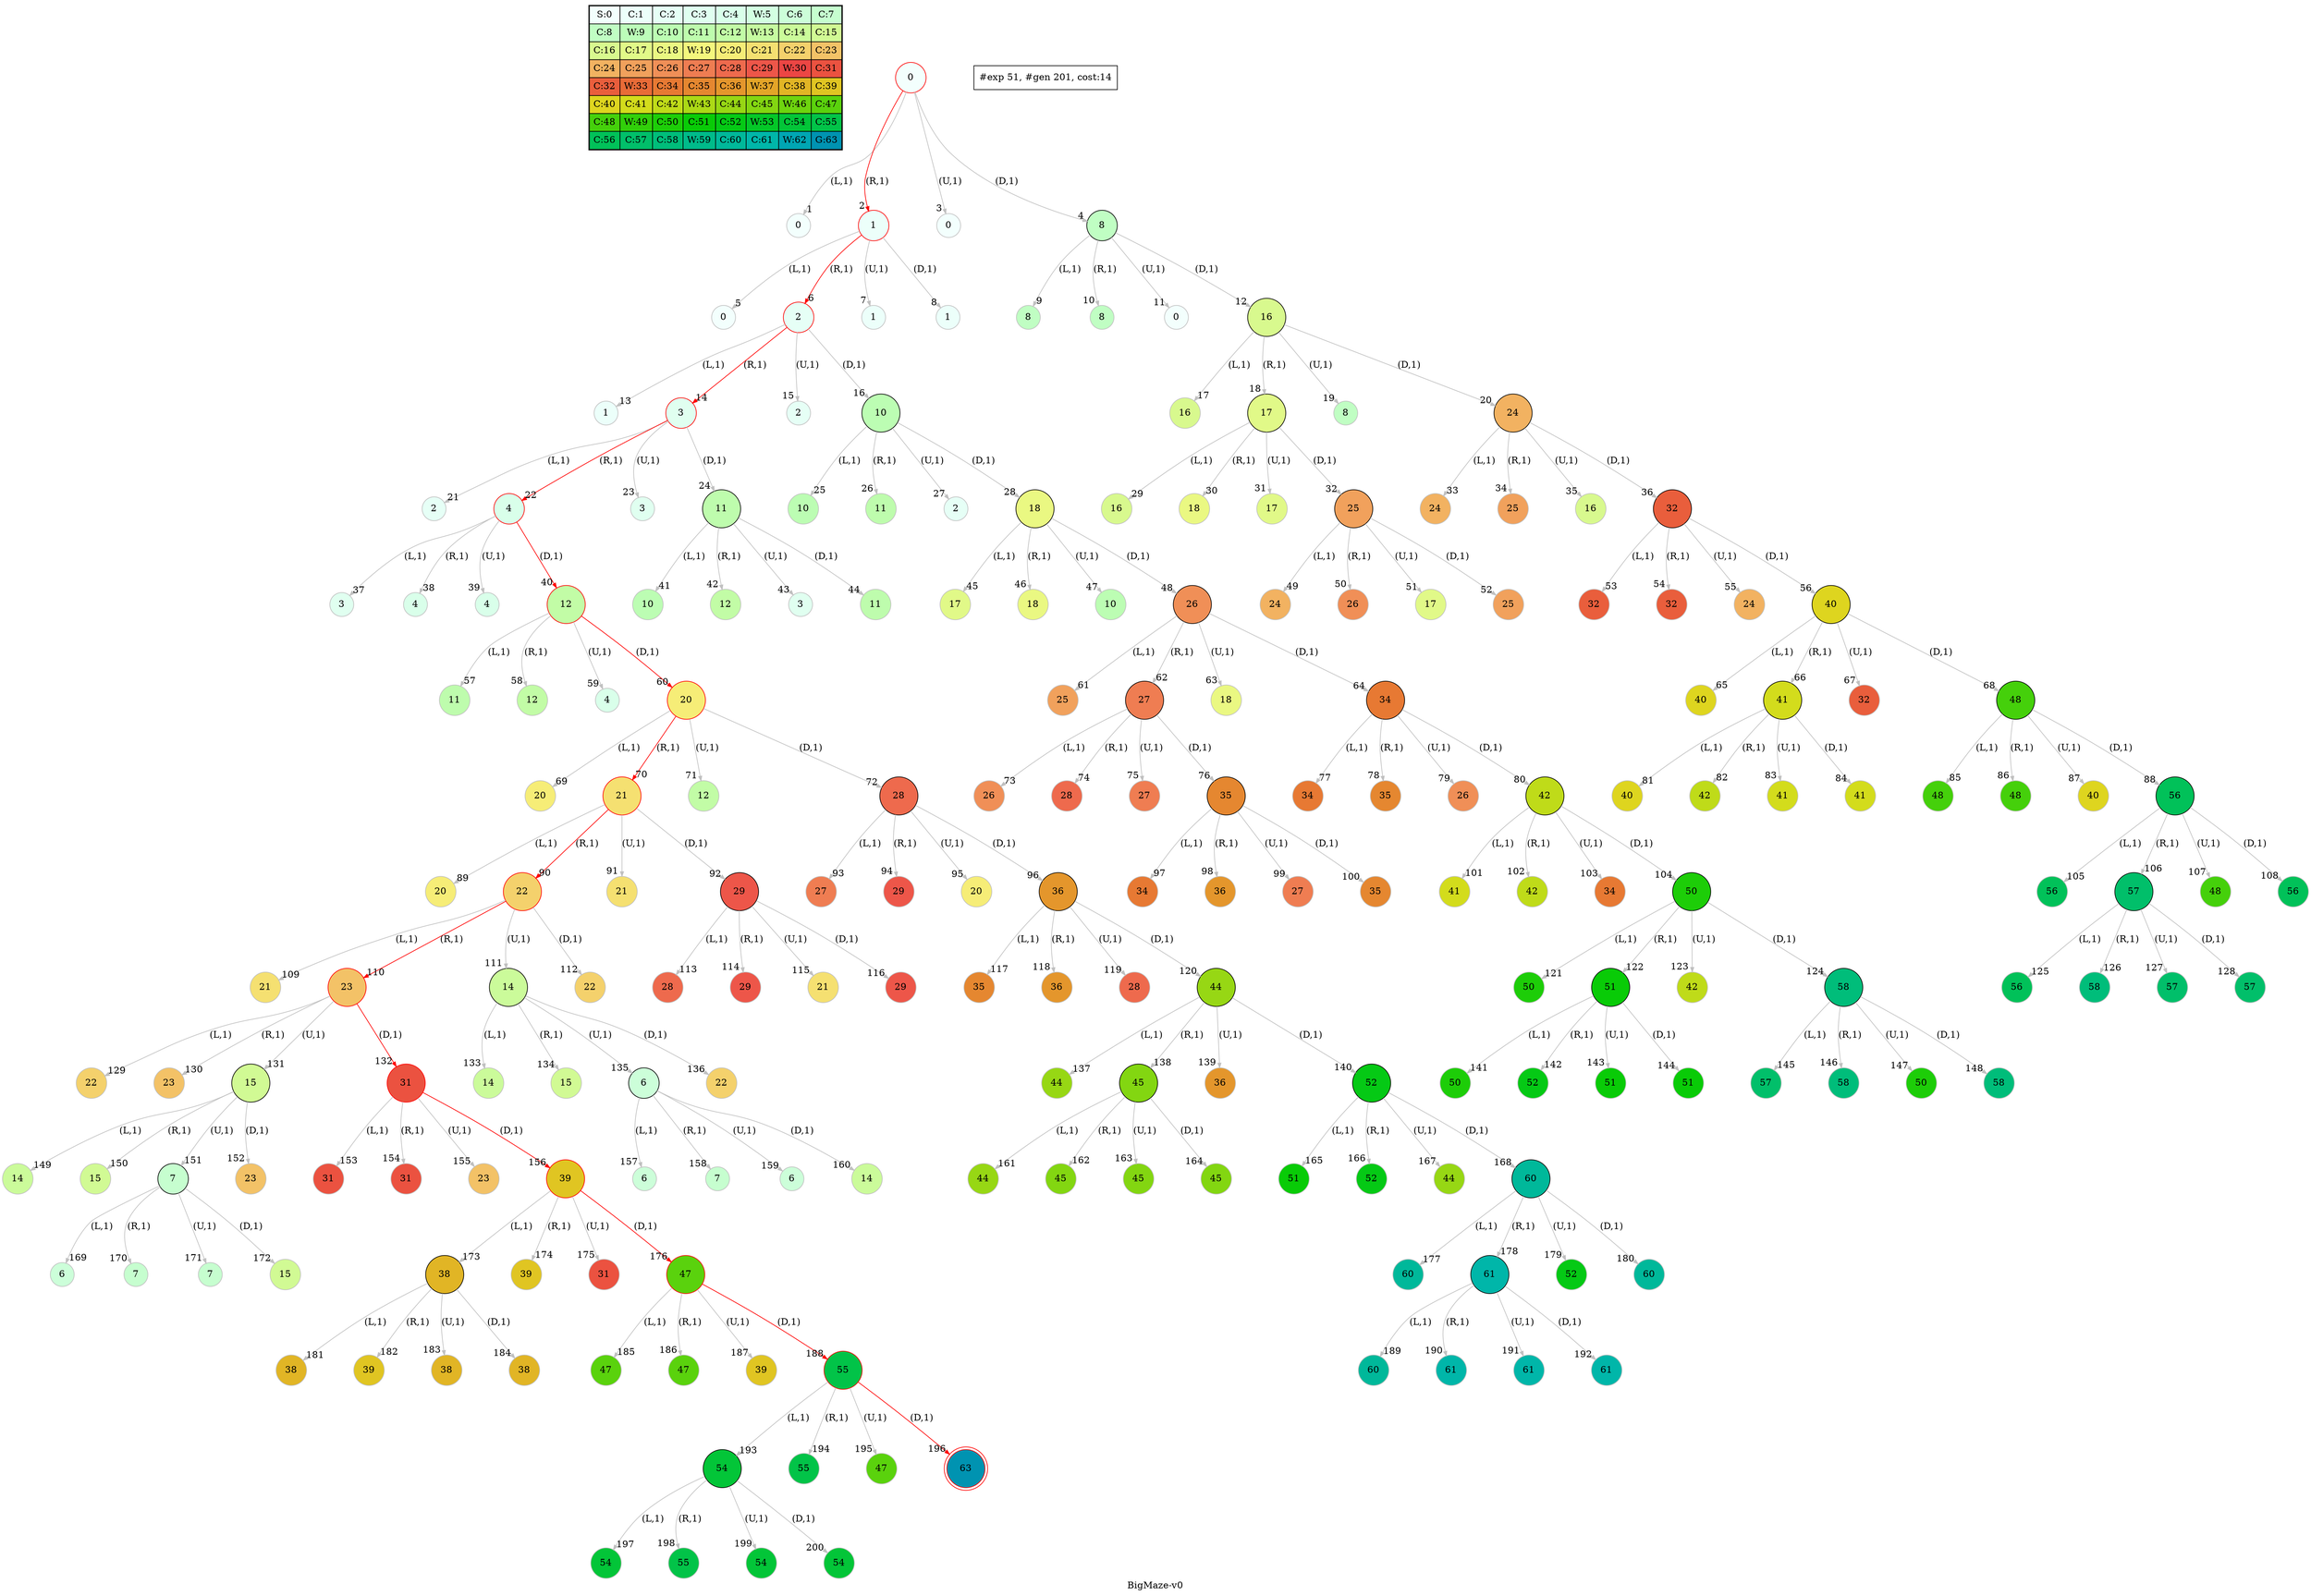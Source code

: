 digraph BigMaze { label="BigMaze-v0" nodesep=1 ranksep=1 node [shape=circle] edge [arrowsize=0.7] 
subgraph MAP {label=Map;map [shape=plaintext label=<<table border="1" cellpadding="5" cellspacing="0" cellborder="1"><tr><td bgcolor="0.46862745 0.04925994 0.99969645 1.        ">S:0</td><td bgcolor="0.45294118 0.07385253 0.99931706 1.        ">C:1</td><td bgcolor="0.4372549  0.09840028 0.99878599 1.        ">C:2</td><td bgcolor="0.42156863 0.12288829 0.99810333 1.        ">C:3</td><td bgcolor="0.40588235 0.1473017  0.99726917 1.        ">C:4</td><td bgcolor="0.39019608 0.17162568 0.99628365 1.        ">W:5</td><td bgcolor="0.3745098  0.19584547 0.99514692 1.        ">C:6</td><td bgcolor="0.35882353 0.21994636 0.99385914 1.        ">C:7</td></tr><tr><td bgcolor="0.34313725 0.24391372 0.99242051 1.        ">C:8</td><td bgcolor="0.32745098 0.267733   0.99083125 1.        ">W:9</td><td bgcolor="0.31176471 0.29138975 0.98909161 1.        ">C:10</td><td bgcolor="0.29607843 0.31486959 0.98720184 1.        ">C:11</td><td bgcolor="0.28039216 0.33815827 0.98516223 1.        ">C:12</td><td bgcolor="0.26470588 0.36124167 0.9829731  1.        ">W:13</td><td bgcolor="0.24901961 0.38410575 0.98063477 1.        ">C:14</td><td bgcolor="0.23333333 0.40673664 0.9781476  1.        ">C:15</td></tr><tr><td bgcolor="0.21764706 0.42912061 0.97551197 1.        ">C:16</td><td bgcolor="0.20196078 0.45124406 0.97272827 1.        ">C:17</td><td bgcolor="0.18627451 0.47309356 0.96979694 1.        ">C:18</td><td bgcolor="0.17058824 0.49465584 0.9667184  1.        ">W:19</td><td bgcolor="0.15490196 0.51591783 0.96349314 1.        ">C:20</td><td bgcolor="0.13921569 0.5368666  0.96012165 1.        ">C:21</td><td bgcolor="0.12352941 0.55748944 0.95660442 1.        ">C:22</td><td bgcolor="0.10784314 0.57777383 0.952942   1.        ">C:23</td></tr><tr><td bgcolor="0.09215686 0.59770746 0.94913494 1.        ">C:24</td><td bgcolor="0.07647059 0.61727822 0.94518383 1.        ">C:25</td><td bgcolor="0.06078431 0.63647424 0.94108925 1.        ">C:26</td><td bgcolor="0.04509804 0.65528385 0.93685184 1.        ">C:27</td><td bgcolor="0.02941176 0.67369564 0.93247223 1.        ">C:28</td><td bgcolor="0.01372549 0.69169844 0.92795109 1.        ">C:29</td><td bgcolor="0.00196078 0.70928131 0.92328911 1.        ">W:30</td><td bgcolor="0.01764706 0.72643357 0.91848699 1.        ">C:31</td></tr><tr><td bgcolor="0.03333333 0.74314483 0.91354546 1.        ">C:32</td><td bgcolor="0.04901961 0.75940492 0.90846527 1.        ">W:33</td><td bgcolor="0.06470588 0.77520398 0.9032472  1.        ">C:34</td><td bgcolor="0.08039216 0.79053241 0.89789203 1.        ">C:35</td><td bgcolor="0.09607843 0.80538092 0.89240058 1.        ">C:36</td><td bgcolor="0.11176471 0.81974048 0.88677369 1.        ">W:37</td><td bgcolor="0.12745098 0.83360239 0.88101219 1.        ">C:38</td><td bgcolor="0.14313725 0.84695821 0.87511698 1.        ">C:39</td></tr><tr><td bgcolor="0.15882353 0.85979985 0.86908895 1.        ">C:40</td><td bgcolor="0.1745098  0.87211951 0.862929   1.        ">C:41</td><td bgcolor="0.19019608 0.88390971 0.85663808 1.        ">C:42</td><td bgcolor="0.20588235 0.89516329 0.85021714 1.        ">W:43</td><td bgcolor="0.22156863 0.90587342 0.84366715 1.        ">C:44</td><td bgcolor="0.2372549  0.9160336  0.83698911 1.        ">C:45</td><td bgcolor="0.25294118 0.92563766 0.83018403 1.        ">W:46</td><td bgcolor="0.26862745 0.93467977 0.82325295 1.        ">C:47</td></tr><tr><td bgcolor="0.28431373 0.94315443 0.81619691 1.        ">C:48</td><td bgcolor="0.3        0.95105652 0.80901699 1.        ">W:49</td><td bgcolor="0.31568627 0.95838122 0.80171428 1.        ">C:50</td><td bgcolor="0.33137255 0.96512409 0.79428989 1.        ">C:51</td><td bgcolor="0.34705882 0.97128103 0.78674494 1.        ">C:52</td><td bgcolor="0.3627451  0.97684832 0.77908057 1.        ">W:53</td><td bgcolor="0.37843137 0.98182256 0.77129796 1.        ">C:54</td><td bgcolor="0.39411765 0.98620075 0.76339828 1.        ">C:55</td></tr><tr><td bgcolor="0.40980392 0.98998021 0.75538273 1.        ">C:56</td><td bgcolor="0.4254902  0.99315867 0.74725253 1.        ">C:57</td><td bgcolor="0.44117647 0.99573418 0.73900892 1.        ">C:58</td><td bgcolor="0.45686275 0.99770518 0.73065313 1.        ">W:59</td><td bgcolor="0.47254902 0.99907048 0.72218645 1.        ">C:60</td><td bgcolor="0.48823529 0.99982925 0.71361015 1.        ">C:61</td><td bgcolor="0.51176471 0.99982925 0.70054304 1.        ">W:62</td><td bgcolor="0.52745098 0.99907048 0.69169844 1.        ">G:63</td></tr></table>>]} 
"0_0" [label=0 style=filled color=grey fillcolor="0.46862745 0.04925994 0.99969645 1.        " ];  
"0_0" [label=" 0 " style=filled color=black color=red fillcolor="0.46862745 0.04925994 0.99969645 1.        " ];  "0_0.0-0" [label=0 style=filled color=grey fillcolor="0.46862745 0.04925994 0.99969645 1.        " ];   "0_0" -> "0_0.0-0" [label="(L,1)" headlabel=" 1 " color=grey ]; 
"0_0.1-1" [label=1 style=filled color=grey color=red fillcolor="0.45294118 0.07385253 0.99931706 1.        " ];   "0_0" -> "0_0.1-1" [label="(R,1)" headlabel=" 2 " color=grey color=red ]; 
"0_0.0-2" [label=0 style=filled color=grey fillcolor="0.46862745 0.04925994 0.99969645 1.        " ];   "0_0" -> "0_0.0-2" [label="(U,1)" headlabel=" 3 " color=grey ]; 
"0_0.8-3" [label=8 style=filled color=grey fillcolor="0.34313725 0.24391372 0.99242051 1.        " ];   "0_0" -> "0_0.8-3" [label="(D,1)" headlabel=" 4 " color=grey ]; 
"0_0.1-1" [label=" 1 " style=filled color=black color=red fillcolor="0.45294118 0.07385253 0.99931706 1.        " ];  "0_0.1.0-0" [label=0 style=filled color=grey fillcolor="0.46862745 0.04925994 0.99969645 1.        " ];   "0_0.1-1" -> "0_0.1.0-0" [label="(L,1)" headlabel=" 5 " color=grey ]; 
"0_0.1.2-1" [label=2 style=filled color=grey color=red fillcolor="0.4372549  0.09840028 0.99878599 1.        " ];   "0_0.1-1" -> "0_0.1.2-1" [label="(R,1)" headlabel=" 6 " color=grey color=red ]; 
"0_0.1.1-2" [label=1 style=filled color=grey fillcolor="0.45294118 0.07385253 0.99931706 1.        " ];   "0_0.1-1" -> "0_0.1.1-2" [label="(U,1)" headlabel=" 7 " color=grey ]; 
"0_0.1.1-3" [label=1 style=filled color=grey fillcolor="0.45294118 0.07385253 0.99931706 1.        " ];   "0_0.1-1" -> "0_0.1.1-3" [label="(D,1)" headlabel=" 8 " color=grey ]; 
"0_0.8-3" [label=" 8 " style=filled color=black fillcolor="0.34313725 0.24391372 0.99242051 1.        " ];  "0_0.8.8-0" [label=8 style=filled color=grey fillcolor="0.34313725 0.24391372 0.99242051 1.        " ];   "0_0.8-3" -> "0_0.8.8-0" [label="(L,1)" headlabel=" 9 " color=grey ]; 
"0_0.8.8-1" [label=8 style=filled color=grey fillcolor="0.34313725 0.24391372 0.99242051 1.        " ];   "0_0.8-3" -> "0_0.8.8-1" [label="(R,1)" headlabel=" 10 " color=grey ]; 
"0_0.8.0-2" [label=0 style=filled color=grey fillcolor="0.46862745 0.04925994 0.99969645 1.        " ];   "0_0.8-3" -> "0_0.8.0-2" [label="(U,1)" headlabel=" 11 " color=grey ]; 
"0_0.8.16-3" [label=16 style=filled color=grey fillcolor="0.21764706 0.42912061 0.97551197 1.        " ];   "0_0.8-3" -> "0_0.8.16-3" [label="(D,1)" headlabel=" 12 " color=grey ]; 
"0_0.1.2-1" [label=" 2 " style=filled color=black color=red fillcolor="0.4372549  0.09840028 0.99878599 1.        " ];  "0_0.1.2.1-0" [label=1 style=filled color=grey fillcolor="0.45294118 0.07385253 0.99931706 1.        " ];   "0_0.1.2-1" -> "0_0.1.2.1-0" [label="(L,1)" headlabel=" 13 " color=grey ]; 
"0_0.1.2.3-1" [label=3 style=filled color=grey color=red fillcolor="0.42156863 0.12288829 0.99810333 1.        " ];   "0_0.1.2-1" -> "0_0.1.2.3-1" [label="(R,1)" headlabel=" 14 " color=grey color=red ]; 
"0_0.1.2.2-2" [label=2 style=filled color=grey fillcolor="0.4372549  0.09840028 0.99878599 1.        " ];   "0_0.1.2-1" -> "0_0.1.2.2-2" [label="(U,1)" headlabel=" 15 " color=grey ]; 
"0_0.1.2.10-3" [label=10 style=filled color=grey fillcolor="0.31176471 0.29138975 0.98909161 1.        " ];   "0_0.1.2-1" -> "0_0.1.2.10-3" [label="(D,1)" headlabel=" 16 " color=grey ]; 
"0_0.8.16-3" [label=" 16 " style=filled color=black fillcolor="0.21764706 0.42912061 0.97551197 1.        " ];  "0_0.8.16.16-0" [label=16 style=filled color=grey fillcolor="0.21764706 0.42912061 0.97551197 1.        " ];   "0_0.8.16-3" -> "0_0.8.16.16-0" [label="(L,1)" headlabel=" 17 " color=grey ]; 
"0_0.8.16.17-1" [label=17 style=filled color=grey fillcolor="0.20196078 0.45124406 0.97272827 1.        " ];   "0_0.8.16-3" -> "0_0.8.16.17-1" [label="(R,1)" headlabel=" 18 " color=grey ]; 
"0_0.8.16.8-2" [label=8 style=filled color=grey fillcolor="0.34313725 0.24391372 0.99242051 1.        " ];   "0_0.8.16-3" -> "0_0.8.16.8-2" [label="(U,1)" headlabel=" 19 " color=grey ]; 
"0_0.8.16.24-3" [label=24 style=filled color=grey fillcolor="0.09215686 0.59770746 0.94913494 1.        " ];   "0_0.8.16-3" -> "0_0.8.16.24-3" [label="(D,1)" headlabel=" 20 " color=grey ]; 
"0_0.1.2.3-1" [label=" 3 " style=filled color=black color=red fillcolor="0.42156863 0.12288829 0.99810333 1.        " ];  "0_0.1.2.3.2-0" [label=2 style=filled color=grey fillcolor="0.4372549  0.09840028 0.99878599 1.        " ];   "0_0.1.2.3-1" -> "0_0.1.2.3.2-0" [label="(L,1)" headlabel=" 21 " color=grey ]; 
"0_0.1.2.3.4-1" [label=4 style=filled color=grey color=red fillcolor="0.40588235 0.1473017  0.99726917 1.        " ];   "0_0.1.2.3-1" -> "0_0.1.2.3.4-1" [label="(R,1)" headlabel=" 22 " color=grey color=red ]; 
"0_0.1.2.3.3-2" [label=3 style=filled color=grey fillcolor="0.42156863 0.12288829 0.99810333 1.        " ];   "0_0.1.2.3-1" -> "0_0.1.2.3.3-2" [label="(U,1)" headlabel=" 23 " color=grey ]; 
"0_0.1.2.3.11-3" [label=11 style=filled color=grey fillcolor="0.29607843 0.31486959 0.98720184 1.        " ];   "0_0.1.2.3-1" -> "0_0.1.2.3.11-3" [label="(D,1)" headlabel=" 24 " color=grey ]; 
"0_0.1.2.10-3" [label=" 10 " style=filled color=black fillcolor="0.31176471 0.29138975 0.98909161 1.        " ];  "0_0.1.2.10.10-0" [label=10 style=filled color=grey fillcolor="0.31176471 0.29138975 0.98909161 1.        " ];   "0_0.1.2.10-3" -> "0_0.1.2.10.10-0" [label="(L,1)" headlabel=" 25 " color=grey ]; 
"0_0.1.2.10.11-1" [label=11 style=filled color=grey fillcolor="0.29607843 0.31486959 0.98720184 1.        " ];   "0_0.1.2.10-3" -> "0_0.1.2.10.11-1" [label="(R,1)" headlabel=" 26 " color=grey ]; 
"0_0.1.2.10.2-2" [label=2 style=filled color=grey fillcolor="0.4372549  0.09840028 0.99878599 1.        " ];   "0_0.1.2.10-3" -> "0_0.1.2.10.2-2" [label="(U,1)" headlabel=" 27 " color=grey ]; 
"0_0.1.2.10.18-3" [label=18 style=filled color=grey fillcolor="0.18627451 0.47309356 0.96979694 1.        " ];   "0_0.1.2.10-3" -> "0_0.1.2.10.18-3" [label="(D,1)" headlabel=" 28 " color=grey ]; 
"0_0.8.16.17-1" [label=" 17 " style=filled color=black fillcolor="0.20196078 0.45124406 0.97272827 1.        " ];  "0_0.8.16.17.16-0" [label=16 style=filled color=grey fillcolor="0.21764706 0.42912061 0.97551197 1.        " ];   "0_0.8.16.17-1" -> "0_0.8.16.17.16-0" [label="(L,1)" headlabel=" 29 " color=grey ]; 
"0_0.8.16.17.18-1" [label=18 style=filled color=grey fillcolor="0.18627451 0.47309356 0.96979694 1.        " ];   "0_0.8.16.17-1" -> "0_0.8.16.17.18-1" [label="(R,1)" headlabel=" 30 " color=grey ]; 
"0_0.8.16.17.17-2" [label=17 style=filled color=grey fillcolor="0.20196078 0.45124406 0.97272827 1.        " ];   "0_0.8.16.17-1" -> "0_0.8.16.17.17-2" [label="(U,1)" headlabel=" 31 " color=grey ]; 
"0_0.8.16.17.25-3" [label=25 style=filled color=grey fillcolor="0.07647059 0.61727822 0.94518383 1.        " ];   "0_0.8.16.17-1" -> "0_0.8.16.17.25-3" [label="(D,1)" headlabel=" 32 " color=grey ]; 
"0_0.8.16.24-3" [label=" 24 " style=filled color=black fillcolor="0.09215686 0.59770746 0.94913494 1.        " ];  "0_0.8.16.24.24-0" [label=24 style=filled color=grey fillcolor="0.09215686 0.59770746 0.94913494 1.        " ];   "0_0.8.16.24-3" -> "0_0.8.16.24.24-0" [label="(L,1)" headlabel=" 33 " color=grey ]; 
"0_0.8.16.24.25-1" [label=25 style=filled color=grey fillcolor="0.07647059 0.61727822 0.94518383 1.        " ];   "0_0.8.16.24-3" -> "0_0.8.16.24.25-1" [label="(R,1)" headlabel=" 34 " color=grey ]; 
"0_0.8.16.24.16-2" [label=16 style=filled color=grey fillcolor="0.21764706 0.42912061 0.97551197 1.        " ];   "0_0.8.16.24-3" -> "0_0.8.16.24.16-2" [label="(U,1)" headlabel=" 35 " color=grey ]; 
"0_0.8.16.24.32-3" [label=32 style=filled color=grey fillcolor="0.03333333 0.74314483 0.91354546 1.        " ];   "0_0.8.16.24-3" -> "0_0.8.16.24.32-3" [label="(D,1)" headlabel=" 36 " color=grey ]; 
"0_0.1.2.3.4-1" [label=" 4 " style=filled color=black color=red fillcolor="0.40588235 0.1473017  0.99726917 1.        " ];  "0_0.1.2.3.4.3-0" [label=3 style=filled color=grey fillcolor="0.42156863 0.12288829 0.99810333 1.        " ];   "0_0.1.2.3.4-1" -> "0_0.1.2.3.4.3-0" [label="(L,1)" headlabel=" 37 " color=grey ]; 
"0_0.1.2.3.4.4-1" [label=4 style=filled color=grey fillcolor="0.40588235 0.1473017  0.99726917 1.        " ];   "0_0.1.2.3.4-1" -> "0_0.1.2.3.4.4-1" [label="(R,1)" headlabel=" 38 " color=grey ]; 
"0_0.1.2.3.4.4-2" [label=4 style=filled color=grey fillcolor="0.40588235 0.1473017  0.99726917 1.        " ];   "0_0.1.2.3.4-1" -> "0_0.1.2.3.4.4-2" [label="(U,1)" headlabel=" 39 " color=grey ]; 
"0_0.1.2.3.4.12-3" [label=12 style=filled color=grey color=red fillcolor="0.28039216 0.33815827 0.98516223 1.        " ];   "0_0.1.2.3.4-1" -> "0_0.1.2.3.4.12-3" [label="(D,1)" headlabel=" 40 " color=grey color=red ]; 
"0_0.1.2.3.11-3" [label=" 11 " style=filled color=black fillcolor="0.29607843 0.31486959 0.98720184 1.        " ];  "0_0.1.2.3.11.10-0" [label=10 style=filled color=grey fillcolor="0.31176471 0.29138975 0.98909161 1.        " ];   "0_0.1.2.3.11-3" -> "0_0.1.2.3.11.10-0" [label="(L,1)" headlabel=" 41 " color=grey ]; 
"0_0.1.2.3.11.12-1" [label=12 style=filled color=grey fillcolor="0.28039216 0.33815827 0.98516223 1.        " ];   "0_0.1.2.3.11-3" -> "0_0.1.2.3.11.12-1" [label="(R,1)" headlabel=" 42 " color=grey ]; 
"0_0.1.2.3.11.3-2" [label=3 style=filled color=grey fillcolor="0.42156863 0.12288829 0.99810333 1.        " ];   "0_0.1.2.3.11-3" -> "0_0.1.2.3.11.3-2" [label="(U,1)" headlabel=" 43 " color=grey ]; 
"0_0.1.2.3.11.11-3" [label=11 style=filled color=grey fillcolor="0.29607843 0.31486959 0.98720184 1.        " ];   "0_0.1.2.3.11-3" -> "0_0.1.2.3.11.11-3" [label="(D,1)" headlabel=" 44 " color=grey ]; 
"0_0.1.2.10.18-3" [label=" 18 " style=filled color=black fillcolor="0.18627451 0.47309356 0.96979694 1.        " ];  "0_0.1.2.10.18.17-0" [label=17 style=filled color=grey fillcolor="0.20196078 0.45124406 0.97272827 1.        " ];   "0_0.1.2.10.18-3" -> "0_0.1.2.10.18.17-0" [label="(L,1)" headlabel=" 45 " color=grey ]; 
"0_0.1.2.10.18.18-1" [label=18 style=filled color=grey fillcolor="0.18627451 0.47309356 0.96979694 1.        " ];   "0_0.1.2.10.18-3" -> "0_0.1.2.10.18.18-1" [label="(R,1)" headlabel=" 46 " color=grey ]; 
"0_0.1.2.10.18.10-2" [label=10 style=filled color=grey fillcolor="0.31176471 0.29138975 0.98909161 1.        " ];   "0_0.1.2.10.18-3" -> "0_0.1.2.10.18.10-2" [label="(U,1)" headlabel=" 47 " color=grey ]; 
"0_0.1.2.10.18.26-3" [label=26 style=filled color=grey fillcolor="0.06078431 0.63647424 0.94108925 1.        " ];   "0_0.1.2.10.18-3" -> "0_0.1.2.10.18.26-3" [label="(D,1)" headlabel=" 48 " color=grey ]; 
"0_0.8.16.17.25-3" [label=" 25 " style=filled color=black fillcolor="0.07647059 0.61727822 0.94518383 1.        " ];  "0_0.8.16.17.25.24-0" [label=24 style=filled color=grey fillcolor="0.09215686 0.59770746 0.94913494 1.        " ];   "0_0.8.16.17.25-3" -> "0_0.8.16.17.25.24-0" [label="(L,1)" headlabel=" 49 " color=grey ]; 
"0_0.8.16.17.25.26-1" [label=26 style=filled color=grey fillcolor="0.06078431 0.63647424 0.94108925 1.        " ];   "0_0.8.16.17.25-3" -> "0_0.8.16.17.25.26-1" [label="(R,1)" headlabel=" 50 " color=grey ]; 
"0_0.8.16.17.25.17-2" [label=17 style=filled color=grey fillcolor="0.20196078 0.45124406 0.97272827 1.        " ];   "0_0.8.16.17.25-3" -> "0_0.8.16.17.25.17-2" [label="(U,1)" headlabel=" 51 " color=grey ]; 
"0_0.8.16.17.25.25-3" [label=25 style=filled color=grey fillcolor="0.07647059 0.61727822 0.94518383 1.        " ];   "0_0.8.16.17.25-3" -> "0_0.8.16.17.25.25-3" [label="(D,1)" headlabel=" 52 " color=grey ]; 
"0_0.8.16.24.32-3" [label=" 32 " style=filled color=black fillcolor="0.03333333 0.74314483 0.91354546 1.        " ];  "0_0.8.16.24.32.32-0" [label=32 style=filled color=grey fillcolor="0.03333333 0.74314483 0.91354546 1.        " ];   "0_0.8.16.24.32-3" -> "0_0.8.16.24.32.32-0" [label="(L,1)" headlabel=" 53 " color=grey ]; 
"0_0.8.16.24.32.32-1" [label=32 style=filled color=grey fillcolor="0.03333333 0.74314483 0.91354546 1.        " ];   "0_0.8.16.24.32-3" -> "0_0.8.16.24.32.32-1" [label="(R,1)" headlabel=" 54 " color=grey ]; 
"0_0.8.16.24.32.24-2" [label=24 style=filled color=grey fillcolor="0.09215686 0.59770746 0.94913494 1.        " ];   "0_0.8.16.24.32-3" -> "0_0.8.16.24.32.24-2" [label="(U,1)" headlabel=" 55 " color=grey ]; 
"0_0.8.16.24.32.40-3" [label=40 style=filled color=grey fillcolor="0.15882353 0.85979985 0.86908895 1.        " ];   "0_0.8.16.24.32-3" -> "0_0.8.16.24.32.40-3" [label="(D,1)" headlabel=" 56 " color=grey ]; 
"0_0.1.2.3.4.12-3" [label=" 12 " style=filled color=black color=red fillcolor="0.28039216 0.33815827 0.98516223 1.        " ];  "0_0.1.2.3.4.12.11-0" [label=11 style=filled color=grey fillcolor="0.29607843 0.31486959 0.98720184 1.        " ];   "0_0.1.2.3.4.12-3" -> "0_0.1.2.3.4.12.11-0" [label="(L,1)" headlabel=" 57 " color=grey ]; 
"0_0.1.2.3.4.12.12-1" [label=12 style=filled color=grey fillcolor="0.28039216 0.33815827 0.98516223 1.        " ];   "0_0.1.2.3.4.12-3" -> "0_0.1.2.3.4.12.12-1" [label="(R,1)" headlabel=" 58 " color=grey ]; 
"0_0.1.2.3.4.12.4-2" [label=4 style=filled color=grey fillcolor="0.40588235 0.1473017  0.99726917 1.        " ];   "0_0.1.2.3.4.12-3" -> "0_0.1.2.3.4.12.4-2" [label="(U,1)" headlabel=" 59 " color=grey ]; 
"0_0.1.2.3.4.12.20-3" [label=20 style=filled color=grey color=red fillcolor="0.15490196 0.51591783 0.96349314 1.        " ];   "0_0.1.2.3.4.12-3" -> "0_0.1.2.3.4.12.20-3" [label="(D,1)" headlabel=" 60 " color=grey color=red ]; 
"0_0.1.2.10.18.26-3" [label=" 26 " style=filled color=black fillcolor="0.06078431 0.63647424 0.94108925 1.        " ];  "0_0.1.2.10.18.26.25-0" [label=25 style=filled color=grey fillcolor="0.07647059 0.61727822 0.94518383 1.        " ];   "0_0.1.2.10.18.26-3" -> "0_0.1.2.10.18.26.25-0" [label="(L,1)" headlabel=" 61 " color=grey ]; 
"0_0.1.2.10.18.26.27-1" [label=27 style=filled color=grey fillcolor="0.04509804 0.65528385 0.93685184 1.        " ];   "0_0.1.2.10.18.26-3" -> "0_0.1.2.10.18.26.27-1" [label="(R,1)" headlabel=" 62 " color=grey ]; 
"0_0.1.2.10.18.26.18-2" [label=18 style=filled color=grey fillcolor="0.18627451 0.47309356 0.96979694 1.        " ];   "0_0.1.2.10.18.26-3" -> "0_0.1.2.10.18.26.18-2" [label="(U,1)" headlabel=" 63 " color=grey ]; 
"0_0.1.2.10.18.26.34-3" [label=34 style=filled color=grey fillcolor="0.06470588 0.77520398 0.9032472  1.        " ];   "0_0.1.2.10.18.26-3" -> "0_0.1.2.10.18.26.34-3" [label="(D,1)" headlabel=" 64 " color=grey ]; 
"0_0.8.16.24.32.40-3" [label=" 40 " style=filled color=black fillcolor="0.15882353 0.85979985 0.86908895 1.        " ];  "0_0.8.16.24.32.40.40-0" [label=40 style=filled color=grey fillcolor="0.15882353 0.85979985 0.86908895 1.        " ];   "0_0.8.16.24.32.40-3" -> "0_0.8.16.24.32.40.40-0" [label="(L,1)" headlabel=" 65 " color=grey ]; 
"0_0.8.16.24.32.40.41-1" [label=41 style=filled color=grey fillcolor="0.1745098  0.87211951 0.862929   1.        " ];   "0_0.8.16.24.32.40-3" -> "0_0.8.16.24.32.40.41-1" [label="(R,1)" headlabel=" 66 " color=grey ]; 
"0_0.8.16.24.32.40.32-2" [label=32 style=filled color=grey fillcolor="0.03333333 0.74314483 0.91354546 1.        " ];   "0_0.8.16.24.32.40-3" -> "0_0.8.16.24.32.40.32-2" [label="(U,1)" headlabel=" 67 " color=grey ]; 
"0_0.8.16.24.32.40.48-3" [label=48 style=filled color=grey fillcolor="0.28431373 0.94315443 0.81619691 1.        " ];   "0_0.8.16.24.32.40-3" -> "0_0.8.16.24.32.40.48-3" [label="(D,1)" headlabel=" 68 " color=grey ]; 
"0_0.1.2.3.4.12.20-3" [label=" 20 " style=filled color=black color=red fillcolor="0.15490196 0.51591783 0.96349314 1.        " ];  "0_0.1.2.3.4.12.20.20-0" [label=20 style=filled color=grey fillcolor="0.15490196 0.51591783 0.96349314 1.        " ];   "0_0.1.2.3.4.12.20-3" -> "0_0.1.2.3.4.12.20.20-0" [label="(L,1)" headlabel=" 69 " color=grey ]; 
"0_0.1.2.3.4.12.20.21-1" [label=21 style=filled color=grey color=red fillcolor="0.13921569 0.5368666  0.96012165 1.        " ];   "0_0.1.2.3.4.12.20-3" -> "0_0.1.2.3.4.12.20.21-1" [label="(R,1)" headlabel=" 70 " color=grey color=red ]; 
"0_0.1.2.3.4.12.20.12-2" [label=12 style=filled color=grey fillcolor="0.28039216 0.33815827 0.98516223 1.        " ];   "0_0.1.2.3.4.12.20-3" -> "0_0.1.2.3.4.12.20.12-2" [label="(U,1)" headlabel=" 71 " color=grey ]; 
"0_0.1.2.3.4.12.20.28-3" [label=28 style=filled color=grey fillcolor="0.02941176 0.67369564 0.93247223 1.        " ];   "0_0.1.2.3.4.12.20-3" -> "0_0.1.2.3.4.12.20.28-3" [label="(D,1)" headlabel=" 72 " color=grey ]; 
"0_0.1.2.10.18.26.27-1" [label=" 27 " style=filled color=black fillcolor="0.04509804 0.65528385 0.93685184 1.        " ];  "0_0.1.2.10.18.26.27.26-0" [label=26 style=filled color=grey fillcolor="0.06078431 0.63647424 0.94108925 1.        " ];   "0_0.1.2.10.18.26.27-1" -> "0_0.1.2.10.18.26.27.26-0" [label="(L,1)" headlabel=" 73 " color=grey ]; 
"0_0.1.2.10.18.26.27.28-1" [label=28 style=filled color=grey fillcolor="0.02941176 0.67369564 0.93247223 1.        " ];   "0_0.1.2.10.18.26.27-1" -> "0_0.1.2.10.18.26.27.28-1" [label="(R,1)" headlabel=" 74 " color=grey ]; 
"0_0.1.2.10.18.26.27.27-2" [label=27 style=filled color=grey fillcolor="0.04509804 0.65528385 0.93685184 1.        " ];   "0_0.1.2.10.18.26.27-1" -> "0_0.1.2.10.18.26.27.27-2" [label="(U,1)" headlabel=" 75 " color=grey ]; 
"0_0.1.2.10.18.26.27.35-3" [label=35 style=filled color=grey fillcolor="0.08039216 0.79053241 0.89789203 1.        " ];   "0_0.1.2.10.18.26.27-1" -> "0_0.1.2.10.18.26.27.35-3" [label="(D,1)" headlabel=" 76 " color=grey ]; 
"0_0.1.2.10.18.26.34-3" [label=" 34 " style=filled color=black fillcolor="0.06470588 0.77520398 0.9032472  1.        " ];  "0_0.1.2.10.18.26.34.34-0" [label=34 style=filled color=grey fillcolor="0.06470588 0.77520398 0.9032472  1.        " ];   "0_0.1.2.10.18.26.34-3" -> "0_0.1.2.10.18.26.34.34-0" [label="(L,1)" headlabel=" 77 " color=grey ]; 
"0_0.1.2.10.18.26.34.35-1" [label=35 style=filled color=grey fillcolor="0.08039216 0.79053241 0.89789203 1.        " ];   "0_0.1.2.10.18.26.34-3" -> "0_0.1.2.10.18.26.34.35-1" [label="(R,1)" headlabel=" 78 " color=grey ]; 
"0_0.1.2.10.18.26.34.26-2" [label=26 style=filled color=grey fillcolor="0.06078431 0.63647424 0.94108925 1.        " ];   "0_0.1.2.10.18.26.34-3" -> "0_0.1.2.10.18.26.34.26-2" [label="(U,1)" headlabel=" 79 " color=grey ]; 
"0_0.1.2.10.18.26.34.42-3" [label=42 style=filled color=grey fillcolor="0.19019608 0.88390971 0.85663808 1.        " ];   "0_0.1.2.10.18.26.34-3" -> "0_0.1.2.10.18.26.34.42-3" [label="(D,1)" headlabel=" 80 " color=grey ]; 
"0_0.8.16.24.32.40.41-1" [label=" 41 " style=filled color=black fillcolor="0.1745098  0.87211951 0.862929   1.        " ];  "0_0.8.16.24.32.40.41.40-0" [label=40 style=filled color=grey fillcolor="0.15882353 0.85979985 0.86908895 1.        " ];   "0_0.8.16.24.32.40.41-1" -> "0_0.8.16.24.32.40.41.40-0" [label="(L,1)" headlabel=" 81 " color=grey ]; 
"0_0.8.16.24.32.40.41.42-1" [label=42 style=filled color=grey fillcolor="0.19019608 0.88390971 0.85663808 1.        " ];   "0_0.8.16.24.32.40.41-1" -> "0_0.8.16.24.32.40.41.42-1" [label="(R,1)" headlabel=" 82 " color=grey ]; 
"0_0.8.16.24.32.40.41.41-2" [label=41 style=filled color=grey fillcolor="0.1745098  0.87211951 0.862929   1.        " ];   "0_0.8.16.24.32.40.41-1" -> "0_0.8.16.24.32.40.41.41-2" [label="(U,1)" headlabel=" 83 " color=grey ]; 
"0_0.8.16.24.32.40.41.41-3" [label=41 style=filled color=grey fillcolor="0.1745098  0.87211951 0.862929   1.        " ];   "0_0.8.16.24.32.40.41-1" -> "0_0.8.16.24.32.40.41.41-3" [label="(D,1)" headlabel=" 84 " color=grey ]; 
"0_0.8.16.24.32.40.48-3" [label=" 48 " style=filled color=black fillcolor="0.28431373 0.94315443 0.81619691 1.        " ];  "0_0.8.16.24.32.40.48.48-0" [label=48 style=filled color=grey fillcolor="0.28431373 0.94315443 0.81619691 1.        " ];   "0_0.8.16.24.32.40.48-3" -> "0_0.8.16.24.32.40.48.48-0" [label="(L,1)" headlabel=" 85 " color=grey ]; 
"0_0.8.16.24.32.40.48.48-1" [label=48 style=filled color=grey fillcolor="0.28431373 0.94315443 0.81619691 1.        " ];   "0_0.8.16.24.32.40.48-3" -> "0_0.8.16.24.32.40.48.48-1" [label="(R,1)" headlabel=" 86 " color=grey ]; 
"0_0.8.16.24.32.40.48.40-2" [label=40 style=filled color=grey fillcolor="0.15882353 0.85979985 0.86908895 1.        " ];   "0_0.8.16.24.32.40.48-3" -> "0_0.8.16.24.32.40.48.40-2" [label="(U,1)" headlabel=" 87 " color=grey ]; 
"0_0.8.16.24.32.40.48.56-3" [label=56 style=filled color=grey fillcolor="0.40980392 0.98998021 0.75538273 1.        " ];   "0_0.8.16.24.32.40.48-3" -> "0_0.8.16.24.32.40.48.56-3" [label="(D,1)" headlabel=" 88 " color=grey ]; 
"0_0.1.2.3.4.12.20.21-1" [label=" 21 " style=filled color=black color=red fillcolor="0.13921569 0.5368666  0.96012165 1.        " ];  "0_0.1.2.3.4.12.20.21.20-0" [label=20 style=filled color=grey fillcolor="0.15490196 0.51591783 0.96349314 1.        " ];   "0_0.1.2.3.4.12.20.21-1" -> "0_0.1.2.3.4.12.20.21.20-0" [label="(L,1)" headlabel=" 89 " color=grey ]; 
"0_0.1.2.3.4.12.20.21.22-1" [label=22 style=filled color=grey color=red fillcolor="0.12352941 0.55748944 0.95660442 1.        " ];   "0_0.1.2.3.4.12.20.21-1" -> "0_0.1.2.3.4.12.20.21.22-1" [label="(R,1)" headlabel=" 90 " color=grey color=red ]; 
"0_0.1.2.3.4.12.20.21.21-2" [label=21 style=filled color=grey fillcolor="0.13921569 0.5368666  0.96012165 1.        " ];   "0_0.1.2.3.4.12.20.21-1" -> "0_0.1.2.3.4.12.20.21.21-2" [label="(U,1)" headlabel=" 91 " color=grey ]; 
"0_0.1.2.3.4.12.20.21.29-3" [label=29 style=filled color=grey fillcolor="0.01372549 0.69169844 0.92795109 1.        " ];   "0_0.1.2.3.4.12.20.21-1" -> "0_0.1.2.3.4.12.20.21.29-3" [label="(D,1)" headlabel=" 92 " color=grey ]; 
"0_0.1.2.3.4.12.20.28-3" [label=" 28 " style=filled color=black fillcolor="0.02941176 0.67369564 0.93247223 1.        " ];  "0_0.1.2.3.4.12.20.28.27-0" [label=27 style=filled color=grey fillcolor="0.04509804 0.65528385 0.93685184 1.        " ];   "0_0.1.2.3.4.12.20.28-3" -> "0_0.1.2.3.4.12.20.28.27-0" [label="(L,1)" headlabel=" 93 " color=grey ]; 
"0_0.1.2.3.4.12.20.28.29-1" [label=29 style=filled color=grey fillcolor="0.01372549 0.69169844 0.92795109 1.        " ];   "0_0.1.2.3.4.12.20.28-3" -> "0_0.1.2.3.4.12.20.28.29-1" [label="(R,1)" headlabel=" 94 " color=grey ]; 
"0_0.1.2.3.4.12.20.28.20-2" [label=20 style=filled color=grey fillcolor="0.15490196 0.51591783 0.96349314 1.        " ];   "0_0.1.2.3.4.12.20.28-3" -> "0_0.1.2.3.4.12.20.28.20-2" [label="(U,1)" headlabel=" 95 " color=grey ]; 
"0_0.1.2.3.4.12.20.28.36-3" [label=36 style=filled color=grey fillcolor="0.09607843 0.80538092 0.89240058 1.        " ];   "0_0.1.2.3.4.12.20.28-3" -> "0_0.1.2.3.4.12.20.28.36-3" [label="(D,1)" headlabel=" 96 " color=grey ]; 
"0_0.1.2.10.18.26.27.35-3" [label=" 35 " style=filled color=black fillcolor="0.08039216 0.79053241 0.89789203 1.        " ];  "0_0.1.2.10.18.26.27.35.34-0" [label=34 style=filled color=grey fillcolor="0.06470588 0.77520398 0.9032472  1.        " ];   "0_0.1.2.10.18.26.27.35-3" -> "0_0.1.2.10.18.26.27.35.34-0" [label="(L,1)" headlabel=" 97 " color=grey ]; 
"0_0.1.2.10.18.26.27.35.36-1" [label=36 style=filled color=grey fillcolor="0.09607843 0.80538092 0.89240058 1.        " ];   "0_0.1.2.10.18.26.27.35-3" -> "0_0.1.2.10.18.26.27.35.36-1" [label="(R,1)" headlabel=" 98 " color=grey ]; 
"0_0.1.2.10.18.26.27.35.27-2" [label=27 style=filled color=grey fillcolor="0.04509804 0.65528385 0.93685184 1.        " ];   "0_0.1.2.10.18.26.27.35-3" -> "0_0.1.2.10.18.26.27.35.27-2" [label="(U,1)" headlabel=" 99 " color=grey ]; 
"0_0.1.2.10.18.26.27.35.35-3" [label=35 style=filled color=grey fillcolor="0.08039216 0.79053241 0.89789203 1.        " ];   "0_0.1.2.10.18.26.27.35-3" -> "0_0.1.2.10.18.26.27.35.35-3" [label="(D,1)" headlabel=" 100 " color=grey ]; 
"0_0.1.2.10.18.26.34.42-3" [label=" 42 " style=filled color=black fillcolor="0.19019608 0.88390971 0.85663808 1.        " ];  "0_0.1.2.10.18.26.34.42.41-0" [label=41 style=filled color=grey fillcolor="0.1745098  0.87211951 0.862929   1.        " ];   "0_0.1.2.10.18.26.34.42-3" -> "0_0.1.2.10.18.26.34.42.41-0" [label="(L,1)" headlabel=" 101 " color=grey ]; 
"0_0.1.2.10.18.26.34.42.42-1" [label=42 style=filled color=grey fillcolor="0.19019608 0.88390971 0.85663808 1.        " ];   "0_0.1.2.10.18.26.34.42-3" -> "0_0.1.2.10.18.26.34.42.42-1" [label="(R,1)" headlabel=" 102 " color=grey ]; 
"0_0.1.2.10.18.26.34.42.34-2" [label=34 style=filled color=grey fillcolor="0.06470588 0.77520398 0.9032472  1.        " ];   "0_0.1.2.10.18.26.34.42-3" -> "0_0.1.2.10.18.26.34.42.34-2" [label="(U,1)" headlabel=" 103 " color=grey ]; 
"0_0.1.2.10.18.26.34.42.50-3" [label=50 style=filled color=grey fillcolor="0.31568627 0.95838122 0.80171428 1.        " ];   "0_0.1.2.10.18.26.34.42-3" -> "0_0.1.2.10.18.26.34.42.50-3" [label="(D,1)" headlabel=" 104 " color=grey ]; 
"0_0.8.16.24.32.40.48.56-3" [label=" 56 " style=filled color=black fillcolor="0.40980392 0.98998021 0.75538273 1.        " ];  "0_0.8.16.24.32.40.48.56.56-0" [label=56 style=filled color=grey fillcolor="0.40980392 0.98998021 0.75538273 1.        " ];   "0_0.8.16.24.32.40.48.56-3" -> "0_0.8.16.24.32.40.48.56.56-0" [label="(L,1)" headlabel=" 105 " color=grey ]; 
"0_0.8.16.24.32.40.48.56.57-1" [label=57 style=filled color=grey fillcolor="0.4254902  0.99315867 0.74725253 1.        " ];   "0_0.8.16.24.32.40.48.56-3" -> "0_0.8.16.24.32.40.48.56.57-1" [label="(R,1)" headlabel=" 106 " color=grey ]; 
"0_0.8.16.24.32.40.48.56.48-2" [label=48 style=filled color=grey fillcolor="0.28431373 0.94315443 0.81619691 1.        " ];   "0_0.8.16.24.32.40.48.56-3" -> "0_0.8.16.24.32.40.48.56.48-2" [label="(U,1)" headlabel=" 107 " color=grey ]; 
"0_0.8.16.24.32.40.48.56.56-3" [label=56 style=filled color=grey fillcolor="0.40980392 0.98998021 0.75538273 1.        " ];   "0_0.8.16.24.32.40.48.56-3" -> "0_0.8.16.24.32.40.48.56.56-3" [label="(D,1)" headlabel=" 108 " color=grey ]; 
"0_0.1.2.3.4.12.20.21.22-1" [label=" 22 " style=filled color=black color=red fillcolor="0.12352941 0.55748944 0.95660442 1.        " ];  "0_0.1.2.3.4.12.20.21.22.21-0" [label=21 style=filled color=grey fillcolor="0.13921569 0.5368666  0.96012165 1.        " ];   "0_0.1.2.3.4.12.20.21.22-1" -> "0_0.1.2.3.4.12.20.21.22.21-0" [label="(L,1)" headlabel=" 109 " color=grey ]; 
"0_0.1.2.3.4.12.20.21.22.23-1" [label=23 style=filled color=grey color=red fillcolor="0.10784314 0.57777383 0.952942   1.        " ];   "0_0.1.2.3.4.12.20.21.22-1" -> "0_0.1.2.3.4.12.20.21.22.23-1" [label="(R,1)" headlabel=" 110 " color=grey color=red ]; 
"0_0.1.2.3.4.12.20.21.22.14-2" [label=14 style=filled color=grey fillcolor="0.24901961 0.38410575 0.98063477 1.        " ];   "0_0.1.2.3.4.12.20.21.22-1" -> "0_0.1.2.3.4.12.20.21.22.14-2" [label="(U,1)" headlabel=" 111 " color=grey ]; 
"0_0.1.2.3.4.12.20.21.22.22-3" [label=22 style=filled color=grey fillcolor="0.12352941 0.55748944 0.95660442 1.        " ];   "0_0.1.2.3.4.12.20.21.22-1" -> "0_0.1.2.3.4.12.20.21.22.22-3" [label="(D,1)" headlabel=" 112 " color=grey ]; 
"0_0.1.2.3.4.12.20.21.29-3" [label=" 29 " style=filled color=black fillcolor="0.01372549 0.69169844 0.92795109 1.        " ];  "0_0.1.2.3.4.12.20.21.29.28-0" [label=28 style=filled color=grey fillcolor="0.02941176 0.67369564 0.93247223 1.        " ];   "0_0.1.2.3.4.12.20.21.29-3" -> "0_0.1.2.3.4.12.20.21.29.28-0" [label="(L,1)" headlabel=" 113 " color=grey ]; 
"0_0.1.2.3.4.12.20.21.29.29-1" [label=29 style=filled color=grey fillcolor="0.01372549 0.69169844 0.92795109 1.        " ];   "0_0.1.2.3.4.12.20.21.29-3" -> "0_0.1.2.3.4.12.20.21.29.29-1" [label="(R,1)" headlabel=" 114 " color=grey ]; 
"0_0.1.2.3.4.12.20.21.29.21-2" [label=21 style=filled color=grey fillcolor="0.13921569 0.5368666  0.96012165 1.        " ];   "0_0.1.2.3.4.12.20.21.29-3" -> "0_0.1.2.3.4.12.20.21.29.21-2" [label="(U,1)" headlabel=" 115 " color=grey ]; 
"0_0.1.2.3.4.12.20.21.29.29-3" [label=29 style=filled color=grey fillcolor="0.01372549 0.69169844 0.92795109 1.        " ];   "0_0.1.2.3.4.12.20.21.29-3" -> "0_0.1.2.3.4.12.20.21.29.29-3" [label="(D,1)" headlabel=" 116 " color=grey ]; 
"0_0.1.2.3.4.12.20.28.36-3" [label=" 36 " style=filled color=black fillcolor="0.09607843 0.80538092 0.89240058 1.        " ];  "0_0.1.2.3.4.12.20.28.36.35-0" [label=35 style=filled color=grey fillcolor="0.08039216 0.79053241 0.89789203 1.        " ];   "0_0.1.2.3.4.12.20.28.36-3" -> "0_0.1.2.3.4.12.20.28.36.35-0" [label="(L,1)" headlabel=" 117 " color=grey ]; 
"0_0.1.2.3.4.12.20.28.36.36-1" [label=36 style=filled color=grey fillcolor="0.09607843 0.80538092 0.89240058 1.        " ];   "0_0.1.2.3.4.12.20.28.36-3" -> "0_0.1.2.3.4.12.20.28.36.36-1" [label="(R,1)" headlabel=" 118 " color=grey ]; 
"0_0.1.2.3.4.12.20.28.36.28-2" [label=28 style=filled color=grey fillcolor="0.02941176 0.67369564 0.93247223 1.        " ];   "0_0.1.2.3.4.12.20.28.36-3" -> "0_0.1.2.3.4.12.20.28.36.28-2" [label="(U,1)" headlabel=" 119 " color=grey ]; 
"0_0.1.2.3.4.12.20.28.36.44-3" [label=44 style=filled color=grey fillcolor="0.22156863 0.90587342 0.84366715 1.        " ];   "0_0.1.2.3.4.12.20.28.36-3" -> "0_0.1.2.3.4.12.20.28.36.44-3" [label="(D,1)" headlabel=" 120 " color=grey ]; 
"0_0.1.2.10.18.26.34.42.50-3" [label=" 50 " style=filled color=black fillcolor="0.31568627 0.95838122 0.80171428 1.        " ];  "0_0.1.2.10.18.26.34.42.50.50-0" [label=50 style=filled color=grey fillcolor="0.31568627 0.95838122 0.80171428 1.        " ];   "0_0.1.2.10.18.26.34.42.50-3" -> "0_0.1.2.10.18.26.34.42.50.50-0" [label="(L,1)" headlabel=" 121 " color=grey ]; 
"0_0.1.2.10.18.26.34.42.50.51-1" [label=51 style=filled color=grey fillcolor="0.33137255 0.96512409 0.79428989 1.        " ];   "0_0.1.2.10.18.26.34.42.50-3" -> "0_0.1.2.10.18.26.34.42.50.51-1" [label="(R,1)" headlabel=" 122 " color=grey ]; 
"0_0.1.2.10.18.26.34.42.50.42-2" [label=42 style=filled color=grey fillcolor="0.19019608 0.88390971 0.85663808 1.        " ];   "0_0.1.2.10.18.26.34.42.50-3" -> "0_0.1.2.10.18.26.34.42.50.42-2" [label="(U,1)" headlabel=" 123 " color=grey ]; 
"0_0.1.2.10.18.26.34.42.50.58-3" [label=58 style=filled color=grey fillcolor="0.44117647 0.99573418 0.73900892 1.        " ];   "0_0.1.2.10.18.26.34.42.50-3" -> "0_0.1.2.10.18.26.34.42.50.58-3" [label="(D,1)" headlabel=" 124 " color=grey ]; 
"0_0.8.16.24.32.40.48.56.57-1" [label=" 57 " style=filled color=black fillcolor="0.4254902  0.99315867 0.74725253 1.        " ];  "0_0.8.16.24.32.40.48.56.57.56-0" [label=56 style=filled color=grey fillcolor="0.40980392 0.98998021 0.75538273 1.        " ];   "0_0.8.16.24.32.40.48.56.57-1" -> "0_0.8.16.24.32.40.48.56.57.56-0" [label="(L,1)" headlabel=" 125 " color=grey ]; 
"0_0.8.16.24.32.40.48.56.57.58-1" [label=58 style=filled color=grey fillcolor="0.44117647 0.99573418 0.73900892 1.        " ];   "0_0.8.16.24.32.40.48.56.57-1" -> "0_0.8.16.24.32.40.48.56.57.58-1" [label="(R,1)" headlabel=" 126 " color=grey ]; 
"0_0.8.16.24.32.40.48.56.57.57-2" [label=57 style=filled color=grey fillcolor="0.4254902  0.99315867 0.74725253 1.        " ];   "0_0.8.16.24.32.40.48.56.57-1" -> "0_0.8.16.24.32.40.48.56.57.57-2" [label="(U,1)" headlabel=" 127 " color=grey ]; 
"0_0.8.16.24.32.40.48.56.57.57-3" [label=57 style=filled color=grey fillcolor="0.4254902  0.99315867 0.74725253 1.        " ];   "0_0.8.16.24.32.40.48.56.57-1" -> "0_0.8.16.24.32.40.48.56.57.57-3" [label="(D,1)" headlabel=" 128 " color=grey ]; 
"0_0.1.2.3.4.12.20.21.22.23-1" [label=" 23 " style=filled color=black color=red fillcolor="0.10784314 0.57777383 0.952942   1.        " ];  "0_0.1.2.3.4.12.20.21.22.23.22-0" [label=22 style=filled color=grey fillcolor="0.12352941 0.55748944 0.95660442 1.        " ];   "0_0.1.2.3.4.12.20.21.22.23-1" -> "0_0.1.2.3.4.12.20.21.22.23.22-0" [label="(L,1)" headlabel=" 129 " color=grey ]; 
"0_0.1.2.3.4.12.20.21.22.23.23-1" [label=23 style=filled color=grey fillcolor="0.10784314 0.57777383 0.952942   1.        " ];   "0_0.1.2.3.4.12.20.21.22.23-1" -> "0_0.1.2.3.4.12.20.21.22.23.23-1" [label="(R,1)" headlabel=" 130 " color=grey ]; 
"0_0.1.2.3.4.12.20.21.22.23.15-2" [label=15 style=filled color=grey fillcolor="0.23333333 0.40673664 0.9781476  1.        " ];   "0_0.1.2.3.4.12.20.21.22.23-1" -> "0_0.1.2.3.4.12.20.21.22.23.15-2" [label="(U,1)" headlabel=" 131 " color=grey ]; 
"0_0.1.2.3.4.12.20.21.22.23.31-3" [label=31 style=filled color=grey color=red fillcolor="0.01764706 0.72643357 0.91848699 1.        " ];   "0_0.1.2.3.4.12.20.21.22.23-1" -> "0_0.1.2.3.4.12.20.21.22.23.31-3" [label="(D,1)" headlabel=" 132 " color=grey color=red ]; 
"0_0.1.2.3.4.12.20.21.22.14-2" [label=" 14 " style=filled color=black fillcolor="0.24901961 0.38410575 0.98063477 1.        " ];  "0_0.1.2.3.4.12.20.21.22.14.14-0" [label=14 style=filled color=grey fillcolor="0.24901961 0.38410575 0.98063477 1.        " ];   "0_0.1.2.3.4.12.20.21.22.14-2" -> "0_0.1.2.3.4.12.20.21.22.14.14-0" [label="(L,1)" headlabel=" 133 " color=grey ]; 
"0_0.1.2.3.4.12.20.21.22.14.15-1" [label=15 style=filled color=grey fillcolor="0.23333333 0.40673664 0.9781476  1.        " ];   "0_0.1.2.3.4.12.20.21.22.14-2" -> "0_0.1.2.3.4.12.20.21.22.14.15-1" [label="(R,1)" headlabel=" 134 " color=grey ]; 
"0_0.1.2.3.4.12.20.21.22.14.6-2" [label=6 style=filled color=grey fillcolor="0.3745098  0.19584547 0.99514692 1.        " ];   "0_0.1.2.3.4.12.20.21.22.14-2" -> "0_0.1.2.3.4.12.20.21.22.14.6-2" [label="(U,1)" headlabel=" 135 " color=grey ]; 
"0_0.1.2.3.4.12.20.21.22.14.22-3" [label=22 style=filled color=grey fillcolor="0.12352941 0.55748944 0.95660442 1.        " ];   "0_0.1.2.3.4.12.20.21.22.14-2" -> "0_0.1.2.3.4.12.20.21.22.14.22-3" [label="(D,1)" headlabel=" 136 " color=grey ]; 
"0_0.1.2.3.4.12.20.28.36.44-3" [label=" 44 " style=filled color=black fillcolor="0.22156863 0.90587342 0.84366715 1.        " ];  "0_0.1.2.3.4.12.20.28.36.44.44-0" [label=44 style=filled color=grey fillcolor="0.22156863 0.90587342 0.84366715 1.        " ];   "0_0.1.2.3.4.12.20.28.36.44-3" -> "0_0.1.2.3.4.12.20.28.36.44.44-0" [label="(L,1)" headlabel=" 137 " color=grey ]; 
"0_0.1.2.3.4.12.20.28.36.44.45-1" [label=45 style=filled color=grey fillcolor="0.2372549  0.9160336  0.83698911 1.        " ];   "0_0.1.2.3.4.12.20.28.36.44-3" -> "0_0.1.2.3.4.12.20.28.36.44.45-1" [label="(R,1)" headlabel=" 138 " color=grey ]; 
"0_0.1.2.3.4.12.20.28.36.44.36-2" [label=36 style=filled color=grey fillcolor="0.09607843 0.80538092 0.89240058 1.        " ];   "0_0.1.2.3.4.12.20.28.36.44-3" -> "0_0.1.2.3.4.12.20.28.36.44.36-2" [label="(U,1)" headlabel=" 139 " color=grey ]; 
"0_0.1.2.3.4.12.20.28.36.44.52-3" [label=52 style=filled color=grey fillcolor="0.34705882 0.97128103 0.78674494 1.        " ];   "0_0.1.2.3.4.12.20.28.36.44-3" -> "0_0.1.2.3.4.12.20.28.36.44.52-3" [label="(D,1)" headlabel=" 140 " color=grey ]; 
"0_0.1.2.10.18.26.34.42.50.51-1" [label=" 51 " style=filled color=black fillcolor="0.33137255 0.96512409 0.79428989 1.        " ];  "0_0.1.2.10.18.26.34.42.50.51.50-0" [label=50 style=filled color=grey fillcolor="0.31568627 0.95838122 0.80171428 1.        " ];   "0_0.1.2.10.18.26.34.42.50.51-1" -> "0_0.1.2.10.18.26.34.42.50.51.50-0" [label="(L,1)" headlabel=" 141 " color=grey ]; 
"0_0.1.2.10.18.26.34.42.50.51.52-1" [label=52 style=filled color=grey fillcolor="0.34705882 0.97128103 0.78674494 1.        " ];   "0_0.1.2.10.18.26.34.42.50.51-1" -> "0_0.1.2.10.18.26.34.42.50.51.52-1" [label="(R,1)" headlabel=" 142 " color=grey ]; 
"0_0.1.2.10.18.26.34.42.50.51.51-2" [label=51 style=filled color=grey fillcolor="0.33137255 0.96512409 0.79428989 1.        " ];   "0_0.1.2.10.18.26.34.42.50.51-1" -> "0_0.1.2.10.18.26.34.42.50.51.51-2" [label="(U,1)" headlabel=" 143 " color=grey ]; 
"0_0.1.2.10.18.26.34.42.50.51.51-3" [label=51 style=filled color=grey fillcolor="0.33137255 0.96512409 0.79428989 1.        " ];   "0_0.1.2.10.18.26.34.42.50.51-1" -> "0_0.1.2.10.18.26.34.42.50.51.51-3" [label="(D,1)" headlabel=" 144 " color=grey ]; 
"0_0.1.2.10.18.26.34.42.50.58-3" [label=" 58 " style=filled color=black fillcolor="0.44117647 0.99573418 0.73900892 1.        " ];  "0_0.1.2.10.18.26.34.42.50.58.57-0" [label=57 style=filled color=grey fillcolor="0.4254902  0.99315867 0.74725253 1.        " ];   "0_0.1.2.10.18.26.34.42.50.58-3" -> "0_0.1.2.10.18.26.34.42.50.58.57-0" [label="(L,1)" headlabel=" 145 " color=grey ]; 
"0_0.1.2.10.18.26.34.42.50.58.58-1" [label=58 style=filled color=grey fillcolor="0.44117647 0.99573418 0.73900892 1.        " ];   "0_0.1.2.10.18.26.34.42.50.58-3" -> "0_0.1.2.10.18.26.34.42.50.58.58-1" [label="(R,1)" headlabel=" 146 " color=grey ]; 
"0_0.1.2.10.18.26.34.42.50.58.50-2" [label=50 style=filled color=grey fillcolor="0.31568627 0.95838122 0.80171428 1.        " ];   "0_0.1.2.10.18.26.34.42.50.58-3" -> "0_0.1.2.10.18.26.34.42.50.58.50-2" [label="(U,1)" headlabel=" 147 " color=grey ]; 
"0_0.1.2.10.18.26.34.42.50.58.58-3" [label=58 style=filled color=grey fillcolor="0.44117647 0.99573418 0.73900892 1.        " ];   "0_0.1.2.10.18.26.34.42.50.58-3" -> "0_0.1.2.10.18.26.34.42.50.58.58-3" [label="(D,1)" headlabel=" 148 " color=grey ]; 
"0_0.1.2.3.4.12.20.21.22.23.15-2" [label=" 15 " style=filled color=black fillcolor="0.23333333 0.40673664 0.9781476  1.        " ];  "0_0.1.2.3.4.12.20.21.22.23.15.14-0" [label=14 style=filled color=grey fillcolor="0.24901961 0.38410575 0.98063477 1.        " ];   "0_0.1.2.3.4.12.20.21.22.23.15-2" -> "0_0.1.2.3.4.12.20.21.22.23.15.14-0" [label="(L,1)" headlabel=" 149 " color=grey ]; 
"0_0.1.2.3.4.12.20.21.22.23.15.15-1" [label=15 style=filled color=grey fillcolor="0.23333333 0.40673664 0.9781476  1.        " ];   "0_0.1.2.3.4.12.20.21.22.23.15-2" -> "0_0.1.2.3.4.12.20.21.22.23.15.15-1" [label="(R,1)" headlabel=" 150 " color=grey ]; 
"0_0.1.2.3.4.12.20.21.22.23.15.7-2" [label=7 style=filled color=grey fillcolor="0.35882353 0.21994636 0.99385914 1.        " ];   "0_0.1.2.3.4.12.20.21.22.23.15-2" -> "0_0.1.2.3.4.12.20.21.22.23.15.7-2" [label="(U,1)" headlabel=" 151 " color=grey ]; 
"0_0.1.2.3.4.12.20.21.22.23.15.23-3" [label=23 style=filled color=grey fillcolor="0.10784314 0.57777383 0.952942   1.        " ];   "0_0.1.2.3.4.12.20.21.22.23.15-2" -> "0_0.1.2.3.4.12.20.21.22.23.15.23-3" [label="(D,1)" headlabel=" 152 " color=grey ]; 
"0_0.1.2.3.4.12.20.21.22.23.31-3" [label=" 31 " style=filled color=black color=red fillcolor="0.01764706 0.72643357 0.91848699 1.        " ];  "0_0.1.2.3.4.12.20.21.22.23.31.31-0" [label=31 style=filled color=grey fillcolor="0.01764706 0.72643357 0.91848699 1.        " ];   "0_0.1.2.3.4.12.20.21.22.23.31-3" -> "0_0.1.2.3.4.12.20.21.22.23.31.31-0" [label="(L,1)" headlabel=" 153 " color=grey ]; 
"0_0.1.2.3.4.12.20.21.22.23.31.31-1" [label=31 style=filled color=grey fillcolor="0.01764706 0.72643357 0.91848699 1.        " ];   "0_0.1.2.3.4.12.20.21.22.23.31-3" -> "0_0.1.2.3.4.12.20.21.22.23.31.31-1" [label="(R,1)" headlabel=" 154 " color=grey ]; 
"0_0.1.2.3.4.12.20.21.22.23.31.23-2" [label=23 style=filled color=grey fillcolor="0.10784314 0.57777383 0.952942   1.        " ];   "0_0.1.2.3.4.12.20.21.22.23.31-3" -> "0_0.1.2.3.4.12.20.21.22.23.31.23-2" [label="(U,1)" headlabel=" 155 " color=grey ]; 
"0_0.1.2.3.4.12.20.21.22.23.31.39-3" [label=39 style=filled color=grey color=red fillcolor="0.14313725 0.84695821 0.87511698 1.        " ];   "0_0.1.2.3.4.12.20.21.22.23.31-3" -> "0_0.1.2.3.4.12.20.21.22.23.31.39-3" [label="(D,1)" headlabel=" 156 " color=grey color=red ]; 
"0_0.1.2.3.4.12.20.21.22.14.6-2" [label=" 6 " style=filled color=black fillcolor="0.3745098  0.19584547 0.99514692 1.        " ];  "0_0.1.2.3.4.12.20.21.22.14.6.6-0" [label=6 style=filled color=grey fillcolor="0.3745098  0.19584547 0.99514692 1.        " ];   "0_0.1.2.3.4.12.20.21.22.14.6-2" -> "0_0.1.2.3.4.12.20.21.22.14.6.6-0" [label="(L,1)" headlabel=" 157 " color=grey ]; 
"0_0.1.2.3.4.12.20.21.22.14.6.7-1" [label=7 style=filled color=grey fillcolor="0.35882353 0.21994636 0.99385914 1.        " ];   "0_0.1.2.3.4.12.20.21.22.14.6-2" -> "0_0.1.2.3.4.12.20.21.22.14.6.7-1" [label="(R,1)" headlabel=" 158 " color=grey ]; 
"0_0.1.2.3.4.12.20.21.22.14.6.6-2" [label=6 style=filled color=grey fillcolor="0.3745098  0.19584547 0.99514692 1.        " ];   "0_0.1.2.3.4.12.20.21.22.14.6-2" -> "0_0.1.2.3.4.12.20.21.22.14.6.6-2" [label="(U,1)" headlabel=" 159 " color=grey ]; 
"0_0.1.2.3.4.12.20.21.22.14.6.14-3" [label=14 style=filled color=grey fillcolor="0.24901961 0.38410575 0.98063477 1.        " ];   "0_0.1.2.3.4.12.20.21.22.14.6-2" -> "0_0.1.2.3.4.12.20.21.22.14.6.14-3" [label="(D,1)" headlabel=" 160 " color=grey ]; 
"0_0.1.2.3.4.12.20.28.36.44.45-1" [label=" 45 " style=filled color=black fillcolor="0.2372549  0.9160336  0.83698911 1.        " ];  "0_0.1.2.3.4.12.20.28.36.44.45.44-0" [label=44 style=filled color=grey fillcolor="0.22156863 0.90587342 0.84366715 1.        " ];   "0_0.1.2.3.4.12.20.28.36.44.45-1" -> "0_0.1.2.3.4.12.20.28.36.44.45.44-0" [label="(L,1)" headlabel=" 161 " color=grey ]; 
"0_0.1.2.3.4.12.20.28.36.44.45.45-1" [label=45 style=filled color=grey fillcolor="0.2372549  0.9160336  0.83698911 1.        " ];   "0_0.1.2.3.4.12.20.28.36.44.45-1" -> "0_0.1.2.3.4.12.20.28.36.44.45.45-1" [label="(R,1)" headlabel=" 162 " color=grey ]; 
"0_0.1.2.3.4.12.20.28.36.44.45.45-2" [label=45 style=filled color=grey fillcolor="0.2372549  0.9160336  0.83698911 1.        " ];   "0_0.1.2.3.4.12.20.28.36.44.45-1" -> "0_0.1.2.3.4.12.20.28.36.44.45.45-2" [label="(U,1)" headlabel=" 163 " color=grey ]; 
"0_0.1.2.3.4.12.20.28.36.44.45.45-3" [label=45 style=filled color=grey fillcolor="0.2372549  0.9160336  0.83698911 1.        " ];   "0_0.1.2.3.4.12.20.28.36.44.45-1" -> "0_0.1.2.3.4.12.20.28.36.44.45.45-3" [label="(D,1)" headlabel=" 164 " color=grey ]; 
"0_0.1.2.3.4.12.20.28.36.44.52-3" [label=" 52 " style=filled color=black fillcolor="0.34705882 0.97128103 0.78674494 1.        " ];  "0_0.1.2.3.4.12.20.28.36.44.52.51-0" [label=51 style=filled color=grey fillcolor="0.33137255 0.96512409 0.79428989 1.        " ];   "0_0.1.2.3.4.12.20.28.36.44.52-3" -> "0_0.1.2.3.4.12.20.28.36.44.52.51-0" [label="(L,1)" headlabel=" 165 " color=grey ]; 
"0_0.1.2.3.4.12.20.28.36.44.52.52-1" [label=52 style=filled color=grey fillcolor="0.34705882 0.97128103 0.78674494 1.        " ];   "0_0.1.2.3.4.12.20.28.36.44.52-3" -> "0_0.1.2.3.4.12.20.28.36.44.52.52-1" [label="(R,1)" headlabel=" 166 " color=grey ]; 
"0_0.1.2.3.4.12.20.28.36.44.52.44-2" [label=44 style=filled color=grey fillcolor="0.22156863 0.90587342 0.84366715 1.        " ];   "0_0.1.2.3.4.12.20.28.36.44.52-3" -> "0_0.1.2.3.4.12.20.28.36.44.52.44-2" [label="(U,1)" headlabel=" 167 " color=grey ]; 
"0_0.1.2.3.4.12.20.28.36.44.52.60-3" [label=60 style=filled color=grey fillcolor="0.47254902 0.99907048 0.72218645 1.        " ];   "0_0.1.2.3.4.12.20.28.36.44.52-3" -> "0_0.1.2.3.4.12.20.28.36.44.52.60-3" [label="(D,1)" headlabel=" 168 " color=grey ]; 
"0_0.1.2.3.4.12.20.21.22.23.15.7-2" [label=" 7 " style=filled color=black fillcolor="0.35882353 0.21994636 0.99385914 1.        " ];  "0_0.1.2.3.4.12.20.21.22.23.15.7.6-0" [label=6 style=filled color=grey fillcolor="0.3745098  0.19584547 0.99514692 1.        " ];   "0_0.1.2.3.4.12.20.21.22.23.15.7-2" -> "0_0.1.2.3.4.12.20.21.22.23.15.7.6-0" [label="(L,1)" headlabel=" 169 " color=grey ]; 
"0_0.1.2.3.4.12.20.21.22.23.15.7.7-1" [label=7 style=filled color=grey fillcolor="0.35882353 0.21994636 0.99385914 1.        " ];   "0_0.1.2.3.4.12.20.21.22.23.15.7-2" -> "0_0.1.2.3.4.12.20.21.22.23.15.7.7-1" [label="(R,1)" headlabel=" 170 " color=grey ]; 
"0_0.1.2.3.4.12.20.21.22.23.15.7.7-2" [label=7 style=filled color=grey fillcolor="0.35882353 0.21994636 0.99385914 1.        " ];   "0_0.1.2.3.4.12.20.21.22.23.15.7-2" -> "0_0.1.2.3.4.12.20.21.22.23.15.7.7-2" [label="(U,1)" headlabel=" 171 " color=grey ]; 
"0_0.1.2.3.4.12.20.21.22.23.15.7.15-3" [label=15 style=filled color=grey fillcolor="0.23333333 0.40673664 0.9781476  1.        " ];   "0_0.1.2.3.4.12.20.21.22.23.15.7-2" -> "0_0.1.2.3.4.12.20.21.22.23.15.7.15-3" [label="(D,1)" headlabel=" 172 " color=grey ]; 
"0_0.1.2.3.4.12.20.21.22.23.31.39-3" [label=" 39 " style=filled color=black color=red fillcolor="0.14313725 0.84695821 0.87511698 1.        " ];  "0_0.1.2.3.4.12.20.21.22.23.31.39.38-0" [label=38 style=filled color=grey fillcolor="0.12745098 0.83360239 0.88101219 1.        " ];   "0_0.1.2.3.4.12.20.21.22.23.31.39-3" -> "0_0.1.2.3.4.12.20.21.22.23.31.39.38-0" [label="(L,1)" headlabel=" 173 " color=grey ]; 
"0_0.1.2.3.4.12.20.21.22.23.31.39.39-1" [label=39 style=filled color=grey fillcolor="0.14313725 0.84695821 0.87511698 1.        " ];   "0_0.1.2.3.4.12.20.21.22.23.31.39-3" -> "0_0.1.2.3.4.12.20.21.22.23.31.39.39-1" [label="(R,1)" headlabel=" 174 " color=grey ]; 
"0_0.1.2.3.4.12.20.21.22.23.31.39.31-2" [label=31 style=filled color=grey fillcolor="0.01764706 0.72643357 0.91848699 1.        " ];   "0_0.1.2.3.4.12.20.21.22.23.31.39-3" -> "0_0.1.2.3.4.12.20.21.22.23.31.39.31-2" [label="(U,1)" headlabel=" 175 " color=grey ]; 
"0_0.1.2.3.4.12.20.21.22.23.31.39.47-3" [label=47 style=filled color=grey color=red fillcolor="0.26862745 0.93467977 0.82325295 1.        " ];   "0_0.1.2.3.4.12.20.21.22.23.31.39-3" -> "0_0.1.2.3.4.12.20.21.22.23.31.39.47-3" [label="(D,1)" headlabel=" 176 " color=grey color=red ]; 
"0_0.1.2.3.4.12.20.28.36.44.52.60-3" [label=" 60 " style=filled color=black fillcolor="0.47254902 0.99907048 0.72218645 1.        " ];  "0_0.1.2.3.4.12.20.28.36.44.52.60.60-0" [label=60 style=filled color=grey fillcolor="0.47254902 0.99907048 0.72218645 1.        " ];   "0_0.1.2.3.4.12.20.28.36.44.52.60-3" -> "0_0.1.2.3.4.12.20.28.36.44.52.60.60-0" [label="(L,1)" headlabel=" 177 " color=grey ]; 
"0_0.1.2.3.4.12.20.28.36.44.52.60.61-1" [label=61 style=filled color=grey fillcolor="0.48823529 0.99982925 0.71361015 1.        " ];   "0_0.1.2.3.4.12.20.28.36.44.52.60-3" -> "0_0.1.2.3.4.12.20.28.36.44.52.60.61-1" [label="(R,1)" headlabel=" 178 " color=grey ]; 
"0_0.1.2.3.4.12.20.28.36.44.52.60.52-2" [label=52 style=filled color=grey fillcolor="0.34705882 0.97128103 0.78674494 1.        " ];   "0_0.1.2.3.4.12.20.28.36.44.52.60-3" -> "0_0.1.2.3.4.12.20.28.36.44.52.60.52-2" [label="(U,1)" headlabel=" 179 " color=grey ]; 
"0_0.1.2.3.4.12.20.28.36.44.52.60.60-3" [label=60 style=filled color=grey fillcolor="0.47254902 0.99907048 0.72218645 1.        " ];   "0_0.1.2.3.4.12.20.28.36.44.52.60-3" -> "0_0.1.2.3.4.12.20.28.36.44.52.60.60-3" [label="(D,1)" headlabel=" 180 " color=grey ]; 
"0_0.1.2.3.4.12.20.21.22.23.31.39.38-0" [label=" 38 " style=filled color=black fillcolor="0.12745098 0.83360239 0.88101219 1.        " ];  "0_0.1.2.3.4.12.20.21.22.23.31.39.38.38-0" [label=38 style=filled color=grey fillcolor="0.12745098 0.83360239 0.88101219 1.        " ];   "0_0.1.2.3.4.12.20.21.22.23.31.39.38-0" -> "0_0.1.2.3.4.12.20.21.22.23.31.39.38.38-0" [label="(L,1)" headlabel=" 181 " color=grey ]; 
"0_0.1.2.3.4.12.20.21.22.23.31.39.38.39-1" [label=39 style=filled color=grey fillcolor="0.14313725 0.84695821 0.87511698 1.        " ];   "0_0.1.2.3.4.12.20.21.22.23.31.39.38-0" -> "0_0.1.2.3.4.12.20.21.22.23.31.39.38.39-1" [label="(R,1)" headlabel=" 182 " color=grey ]; 
"0_0.1.2.3.4.12.20.21.22.23.31.39.38.38-2" [label=38 style=filled color=grey fillcolor="0.12745098 0.83360239 0.88101219 1.        " ];   "0_0.1.2.3.4.12.20.21.22.23.31.39.38-0" -> "0_0.1.2.3.4.12.20.21.22.23.31.39.38.38-2" [label="(U,1)" headlabel=" 183 " color=grey ]; 
"0_0.1.2.3.4.12.20.21.22.23.31.39.38.38-3" [label=38 style=filled color=grey fillcolor="0.12745098 0.83360239 0.88101219 1.        " ];   "0_0.1.2.3.4.12.20.21.22.23.31.39.38-0" -> "0_0.1.2.3.4.12.20.21.22.23.31.39.38.38-3" [label="(D,1)" headlabel=" 184 " color=grey ]; 
"0_0.1.2.3.4.12.20.21.22.23.31.39.47-3" [label=" 47 " style=filled color=black color=red fillcolor="0.26862745 0.93467977 0.82325295 1.        " ];  "0_0.1.2.3.4.12.20.21.22.23.31.39.47.47-0" [label=47 style=filled color=grey fillcolor="0.26862745 0.93467977 0.82325295 1.        " ];   "0_0.1.2.3.4.12.20.21.22.23.31.39.47-3" -> "0_0.1.2.3.4.12.20.21.22.23.31.39.47.47-0" [label="(L,1)" headlabel=" 185 " color=grey ]; 
"0_0.1.2.3.4.12.20.21.22.23.31.39.47.47-1" [label=47 style=filled color=grey fillcolor="0.26862745 0.93467977 0.82325295 1.        " ];   "0_0.1.2.3.4.12.20.21.22.23.31.39.47-3" -> "0_0.1.2.3.4.12.20.21.22.23.31.39.47.47-1" [label="(R,1)" headlabel=" 186 " color=grey ]; 
"0_0.1.2.3.4.12.20.21.22.23.31.39.47.39-2" [label=39 style=filled color=grey fillcolor="0.14313725 0.84695821 0.87511698 1.        " ];   "0_0.1.2.3.4.12.20.21.22.23.31.39.47-3" -> "0_0.1.2.3.4.12.20.21.22.23.31.39.47.39-2" [label="(U,1)" headlabel=" 187 " color=grey ]; 
"0_0.1.2.3.4.12.20.21.22.23.31.39.47.55-3" [label=55 style=filled color=grey color=red fillcolor="0.39411765 0.98620075 0.76339828 1.        " ];   "0_0.1.2.3.4.12.20.21.22.23.31.39.47-3" -> "0_0.1.2.3.4.12.20.21.22.23.31.39.47.55-3" [label="(D,1)" headlabel=" 188 " color=grey color=red ]; 
"0_0.1.2.3.4.12.20.28.36.44.52.60.61-1" [label=" 61 " style=filled color=black fillcolor="0.48823529 0.99982925 0.71361015 1.        " ];  "0_0.1.2.3.4.12.20.28.36.44.52.60.61.60-0" [label=60 style=filled color=grey fillcolor="0.47254902 0.99907048 0.72218645 1.        " ];   "0_0.1.2.3.4.12.20.28.36.44.52.60.61-1" -> "0_0.1.2.3.4.12.20.28.36.44.52.60.61.60-0" [label="(L,1)" headlabel=" 189 " color=grey ]; 
"0_0.1.2.3.4.12.20.28.36.44.52.60.61.61-1" [label=61 style=filled color=grey fillcolor="0.48823529 0.99982925 0.71361015 1.        " ];   "0_0.1.2.3.4.12.20.28.36.44.52.60.61-1" -> "0_0.1.2.3.4.12.20.28.36.44.52.60.61.61-1" [label="(R,1)" headlabel=" 190 " color=grey ]; 
"0_0.1.2.3.4.12.20.28.36.44.52.60.61.61-2" [label=61 style=filled color=grey fillcolor="0.48823529 0.99982925 0.71361015 1.        " ];   "0_0.1.2.3.4.12.20.28.36.44.52.60.61-1" -> "0_0.1.2.3.4.12.20.28.36.44.52.60.61.61-2" [label="(U,1)" headlabel=" 191 " color=grey ]; 
"0_0.1.2.3.4.12.20.28.36.44.52.60.61.61-3" [label=61 style=filled color=grey fillcolor="0.48823529 0.99982925 0.71361015 1.        " ];   "0_0.1.2.3.4.12.20.28.36.44.52.60.61-1" -> "0_0.1.2.3.4.12.20.28.36.44.52.60.61.61-3" [label="(D,1)" headlabel=" 192 " color=grey ]; 
"0_0.1.2.3.4.12.20.21.22.23.31.39.47.55-3" [label=" 55 " style=filled color=black color=red fillcolor="0.39411765 0.98620075 0.76339828 1.        " ];  "0_0.1.2.3.4.12.20.21.22.23.31.39.47.55.54-0" [label=54 style=filled color=grey fillcolor="0.37843137 0.98182256 0.77129796 1.        " ];   "0_0.1.2.3.4.12.20.21.22.23.31.39.47.55-3" -> "0_0.1.2.3.4.12.20.21.22.23.31.39.47.55.54-0" [label="(L,1)" headlabel=" 193 " color=grey ]; 
"0_0.1.2.3.4.12.20.21.22.23.31.39.47.55.55-1" [label=55 style=filled color=grey fillcolor="0.39411765 0.98620075 0.76339828 1.        " ];   "0_0.1.2.3.4.12.20.21.22.23.31.39.47.55-3" -> "0_0.1.2.3.4.12.20.21.22.23.31.39.47.55.55-1" [label="(R,1)" headlabel=" 194 " color=grey ]; 
"0_0.1.2.3.4.12.20.21.22.23.31.39.47.55.47-2" [label=47 style=filled color=grey fillcolor="0.26862745 0.93467977 0.82325295 1.        " ];   "0_0.1.2.3.4.12.20.21.22.23.31.39.47.55-3" -> "0_0.1.2.3.4.12.20.21.22.23.31.39.47.55.47-2" [label="(U,1)" headlabel=" 195 " color=grey ]; 
"0_0.1.2.3.4.12.20.21.22.23.31.39.47.55.63-3" [label=" 63 " style=filled color=black color=red fillcolor="0.52745098 0.99907048 0.69169844 1.        " peripheries=2]; /*GOALSTATE*/  "0_0.1.2.3.4.12.20.21.22.23.31.39.47.55-3" -> "0_0.1.2.3.4.12.20.21.22.23.31.39.47.55.63-3" [label="(D,1)" headlabel=" 196 " color=grey color=red ]; 
"0_0.1.2.3.4.12.20.21.22.23.31.39.47.55.54-0" [label=" 54 " style=filled color=black fillcolor="0.37843137 0.98182256 0.77129796 1.        " ];  "0_0.1.2.3.4.12.20.21.22.23.31.39.47.55.54.54-0" [label=54 style=filled color=grey fillcolor="0.37843137 0.98182256 0.77129796 1.        " ];   "0_0.1.2.3.4.12.20.21.22.23.31.39.47.55.54-0" -> "0_0.1.2.3.4.12.20.21.22.23.31.39.47.55.54.54-0" [label="(L,1)" headlabel=" 197 " color=grey ]; 
"0_0.1.2.3.4.12.20.21.22.23.31.39.47.55.54.55-1" [label=55 style=filled color=grey fillcolor="0.39411765 0.98620075 0.76339828 1.        " ];   "0_0.1.2.3.4.12.20.21.22.23.31.39.47.55.54-0" -> "0_0.1.2.3.4.12.20.21.22.23.31.39.47.55.54.55-1" [label="(R,1)" headlabel=" 198 " color=grey ]; 
"0_0.1.2.3.4.12.20.21.22.23.31.39.47.55.54.54-2" [label=54 style=filled color=grey fillcolor="0.37843137 0.98182256 0.77129796 1.        " ];   "0_0.1.2.3.4.12.20.21.22.23.31.39.47.55.54-0" -> "0_0.1.2.3.4.12.20.21.22.23.31.39.47.55.54.54-2" [label="(U,1)" headlabel=" 199 " color=grey ]; 
"0_0.1.2.3.4.12.20.21.22.23.31.39.47.55.54.54-3" [label=54 style=filled color=grey fillcolor="0.37843137 0.98182256 0.77129796 1.        " ];   "0_0.1.2.3.4.12.20.21.22.23.31.39.47.55.54-0" -> "0_0.1.2.3.4.12.20.21.22.23.31.39.47.55.54.54-3" [label="(D,1)" headlabel=" 200 " color=grey ];
"#exp 51, #gen 201, cost:14" [ shape=box ]; }

